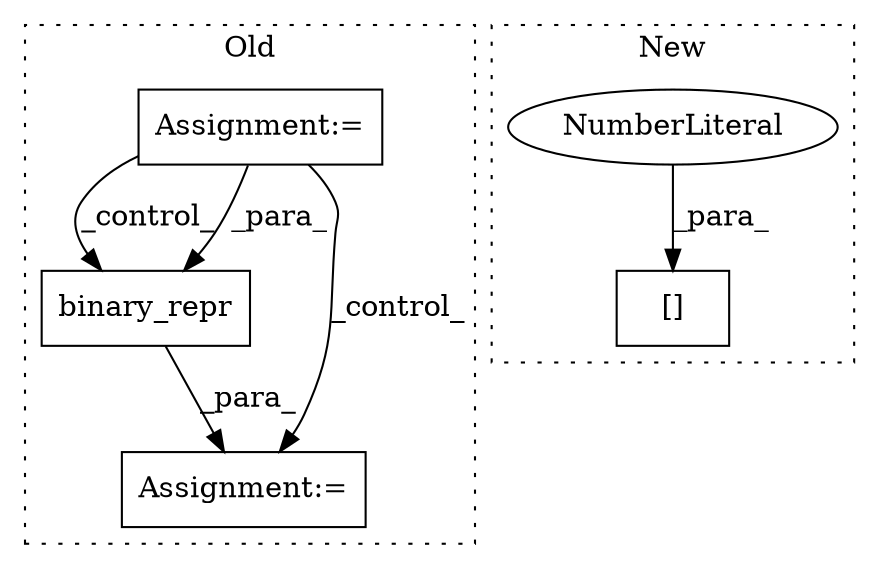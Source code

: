 digraph G {
subgraph cluster0 {
1 [label="binary_repr" a="32" s="4284,4299" l="12,1" shape="box"];
4 [label="Assignment:=" a="7" s="4277" l="1" shape="box"];
5 [label="Assignment:=" a="7" s="4183,4260" l="57,2" shape="box"];
label = "Old";
style="dotted";
}
subgraph cluster1 {
2 [label="[]" a="2" s="4128,4176" l="47,1" shape="box"];
3 [label="NumberLiteral" a="34" s="4175" l="1" shape="ellipse"];
label = "New";
style="dotted";
}
1 -> 4 [label="_para_"];
3 -> 2 [label="_para_"];
5 -> 1 [label="_control_"];
5 -> 1 [label="_para_"];
5 -> 4 [label="_control_"];
}